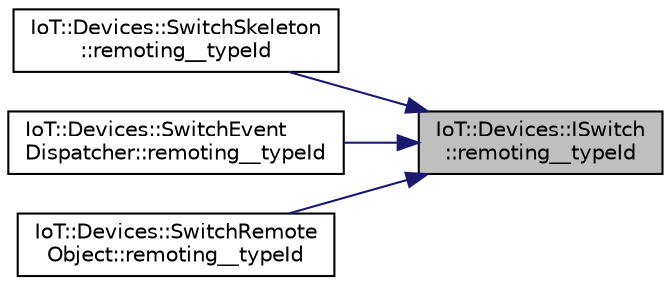 digraph "IoT::Devices::ISwitch::remoting__typeId"
{
 // LATEX_PDF_SIZE
  edge [fontname="Helvetica",fontsize="10",labelfontname="Helvetica",labelfontsize="10"];
  node [fontname="Helvetica",fontsize="10",shape=record];
  rankdir="RL";
  Node1 [label="IoT::Devices::ISwitch\l::remoting__typeId",height=0.2,width=0.4,color="black", fillcolor="grey75", style="filled", fontcolor="black",tooltip=" "];
  Node1 -> Node2 [dir="back",color="midnightblue",fontsize="10",style="solid"];
  Node2 [label="IoT::Devices::SwitchSkeleton\l::remoting__typeId",height=0.2,width=0.4,color="black", fillcolor="white", style="filled",URL="$classIoT_1_1Devices_1_1SwitchSkeleton.html#a4c6ab7c5f98bd2175088b24f2412d6d5",tooltip="Destroys a SwitchSkeleton."];
  Node1 -> Node3 [dir="back",color="midnightblue",fontsize="10",style="solid"];
  Node3 [label="IoT::Devices::SwitchEvent\lDispatcher::remoting__typeId",height=0.2,width=0.4,color="black", fillcolor="white", style="filled",URL="$classIoT_1_1Devices_1_1SwitchEventDispatcher.html#a2d1a7a61e00ff8c566a628395579979e",tooltip=" "];
  Node1 -> Node4 [dir="back",color="midnightblue",fontsize="10",style="solid"];
  Node4 [label="IoT::Devices::SwitchRemote\lObject::remoting__typeId",height=0.2,width=0.4,color="black", fillcolor="white", style="filled",URL="$classIoT_1_1Devices_1_1SwitchRemoteObject.html#a019dfb01f5b4c0b49da965ab8e636150",tooltip="Returns the object's URI."];
}

